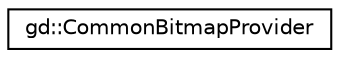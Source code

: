digraph "Graphical Class Hierarchy"
{
  edge [fontname="Helvetica",fontsize="10",labelfontname="Helvetica",labelfontsize="10"];
  node [fontname="Helvetica",fontsize="10",shape=record];
  rankdir="LR";
  Node1 [label="gd::CommonBitmapProvider",height=0.2,width=0.4,color="black", fillcolor="white", style="filled",URL="$classgd_1_1_common_bitmap_provider.html",tooltip="Provide easy access to the most common wxBitmap used in dialogs. "];
}

